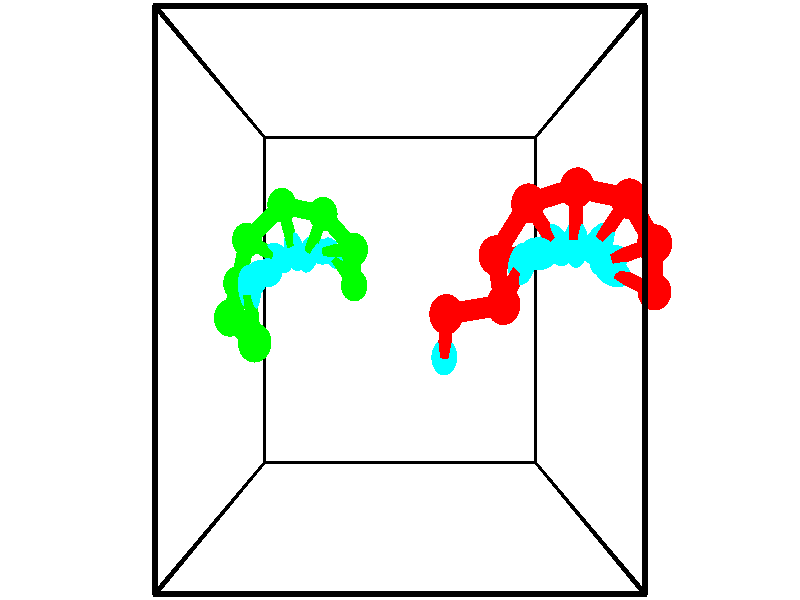 // switches for output
#declare DRAW_BASES = 1; // possible values are 0, 1; only relevant for DNA ribbons
#declare DRAW_BASES_TYPE = 3; // possible values are 1, 2, 3; only relevant for DNA ribbons
#declare DRAW_FOG = 0; // set to 1 to enable fog

#include "colors.inc"

#include "transforms.inc"
background { rgb <1, 1, 1>}

#default {
   normal{
       ripples 0.25
       frequency 0.20
       turbulence 0.2
       lambda 5
   }
	finish {
		phong 0.1
		phong_size 40.
	}
}

// original window dimensions: 1024x640


// camera settings

camera {
	sky <-0, 1, 0>
	up <-0, 1, 0>
	right 1.6 * <1, 0, 0>
	location <2.5, 2.5, 11.1562>
	look_at <2.5, 2.5, 2.5>
	direction <0, 0, -8.6562>
	angle 67.0682
}


# declare cpy_camera_pos = <2.5, 2.5, 11.1562>;
# if (DRAW_FOG = 1)
fog {
	fog_type 2
	up vnormalize(cpy_camera_pos)
	color rgbt<1,1,1,0.3>
	distance 1e-5
	fog_alt 3e-3
	fog_offset 4
}
# end


// LIGHTS

# declare lum = 6;
global_settings {
	ambient_light rgb lum * <0.05, 0.05, 0.05>
	max_trace_level 15
}# declare cpy_direct_light_amount = 0.25;
light_source
{	1000 * <-1, -1, 1>,
	rgb lum * cpy_direct_light_amount
	parallel
}

light_source
{	1000 * <1, 1, -1>,
	rgb lum * cpy_direct_light_amount
	parallel
}

// strand 0

// nucleotide -1

// particle -1
sphere {
	<3.184387, 2.323793, 2.211533> 0.250000
	pigment { color rgbt <1,0,0,0> }
	no_shadow
}
cylinder {
	<3.185871, 1.999786, 1.976974>,  <3.186761, 1.805382, 1.836240>, 0.100000
	pigment { color rgbt <1,0,0,0> }
	no_shadow
}
cylinder {
	<3.185871, 1.999786, 1.976974>,  <3.184387, 2.323793, 2.211533>, 0.100000
	pigment { color rgbt <1,0,0,0> }
	no_shadow
}

// particle -1
sphere {
	<3.185871, 1.999786, 1.976974> 0.100000
	pigment { color rgbt <1,0,0,0> }
	no_shadow
}
sphere {
	0, 1
	scale<0.080000,0.200000,0.300000>
	matrix <-0.089362, -0.584322, 0.806587,
		-0.995992, 0.049409, -0.074552,
		0.003709, -0.810016, -0.586396,
		3.186984, 1.756781, 1.801056>
	pigment { color rgbt <0,1,1,0> }
	no_shadow
}
cylinder {
	<4.031669, 2.440012, 2.201641>,  <3.184387, 2.323793, 2.211533>, 0.130000
	pigment { color rgbt <1,0,0,0> }
	no_shadow
}

// nucleotide -1

// particle -1
sphere {
	<4.031669, 2.440012, 2.201641> 0.250000
	pigment { color rgbt <1,0,0,0> }
	no_shadow
}
cylinder {
	<4.130939, 2.712875, 2.476761>,  <4.190502, 2.876593, 2.641833>, 0.100000
	pigment { color rgbt <1,0,0,0> }
	no_shadow
}
cylinder {
	<4.130939, 2.712875, 2.476761>,  <4.031669, 2.440012, 2.201641>, 0.100000
	pigment { color rgbt <1,0,0,0> }
	no_shadow
}

// particle -1
sphere {
	<4.130939, 2.712875, 2.476761> 0.100000
	pigment { color rgbt <1,0,0,0> }
	no_shadow
}
sphere {
	0, 1
	scale<0.080000,0.200000,0.300000>
	matrix <0.717860, 0.347236, -0.603411,
		-0.650451, 0.643496, -0.403518,
		0.248176, 0.682159, 0.687800,
		4.205392, 2.917523, 2.683101>
	pigment { color rgbt <0,1,1,0> }
	no_shadow
}
cylinder {
	<3.940539, 3.062945, 2.026819>,  <4.031669, 2.440012, 2.201641>, 0.130000
	pigment { color rgbt <1,0,0,0> }
	no_shadow
}

// nucleotide -1

// particle -1
sphere {
	<3.940539, 3.062945, 2.026819> 0.250000
	pigment { color rgbt <1,0,0,0> }
	no_shadow
}
cylinder {
	<4.248379, 3.057175, 2.282166>,  <4.433083, 3.053712, 2.435373>, 0.100000
	pigment { color rgbt <1,0,0,0> }
	no_shadow
}
cylinder {
	<4.248379, 3.057175, 2.282166>,  <3.940539, 3.062945, 2.026819>, 0.100000
	pigment { color rgbt <1,0,0,0> }
	no_shadow
}

// particle -1
sphere {
	<4.248379, 3.057175, 2.282166> 0.100000
	pigment { color rgbt <1,0,0,0> }
	no_shadow
}
sphere {
	0, 1
	scale<0.080000,0.200000,0.300000>
	matrix <0.622019, 0.242807, -0.744404,
		-0.144260, 0.969967, 0.195838,
		0.769598, -0.014427, 0.638365,
		4.479258, 3.052847, 2.473675>
	pigment { color rgbt <0,1,1,0> }
	no_shadow
}
cylinder {
	<4.445763, 3.725780, 1.969937>,  <3.940539, 3.062945, 2.026819>, 0.130000
	pigment { color rgbt <1,0,0,0> }
	no_shadow
}

// nucleotide -1

// particle -1
sphere {
	<4.445763, 3.725780, 1.969937> 0.250000
	pigment { color rgbt <1,0,0,0> }
	no_shadow
}
cylinder {
	<4.653996, 3.414566, 2.110596>,  <4.778935, 3.227837, 2.194991>, 0.100000
	pigment { color rgbt <1,0,0,0> }
	no_shadow
}
cylinder {
	<4.653996, 3.414566, 2.110596>,  <4.445763, 3.725780, 1.969937>, 0.100000
	pigment { color rgbt <1,0,0,0> }
	no_shadow
}

// particle -1
sphere {
	<4.653996, 3.414566, 2.110596> 0.100000
	pigment { color rgbt <1,0,0,0> }
	no_shadow
}
sphere {
	0, 1
	scale<0.080000,0.200000,0.300000>
	matrix <0.625236, 0.066911, -0.777562,
		0.581442, 0.624646, 0.521289,
		0.520581, -0.778036, 0.351646,
		4.810170, 3.181155, 2.216089>
	pigment { color rgbt <0,1,1,0> }
	no_shadow
}
cylinder {
	<5.137640, 3.895137, 2.149308>,  <4.445763, 3.725780, 1.969937>, 0.130000
	pigment { color rgbt <1,0,0,0> }
	no_shadow
}

// nucleotide -1

// particle -1
sphere {
	<5.137640, 3.895137, 2.149308> 0.250000
	pigment { color rgbt <1,0,0,0> }
	no_shadow
}
cylinder {
	<5.148045, 3.500534, 2.084656>,  <5.154287, 3.263772, 2.045864>, 0.100000
	pigment { color rgbt <1,0,0,0> }
	no_shadow
}
cylinder {
	<5.148045, 3.500534, 2.084656>,  <5.137640, 3.895137, 2.149308>, 0.100000
	pigment { color rgbt <1,0,0,0> }
	no_shadow
}

// particle -1
sphere {
	<5.148045, 3.500534, 2.084656> 0.100000
	pigment { color rgbt <1,0,0,0> }
	no_shadow
}
sphere {
	0, 1
	scale<0.080000,0.200000,0.300000>
	matrix <0.703929, 0.132878, -0.697731,
		0.709794, -0.095628, 0.697888,
		0.026011, -0.986508, -0.161632,
		5.155848, 3.204581, 2.036166>
	pigment { color rgbt <0,1,1,0> }
	no_shadow
}
cylinder {
	<5.929129, 3.767156, 2.098776>,  <5.137640, 3.895137, 2.149308>, 0.130000
	pigment { color rgbt <1,0,0,0> }
	no_shadow
}

// nucleotide -1

// particle -1
sphere {
	<5.929129, 3.767156, 2.098776> 0.250000
	pigment { color rgbt <1,0,0,0> }
	no_shadow
}
cylinder {
	<5.718121, 3.459320, 1.954857>,  <5.591516, 3.274619, 1.868505>, 0.100000
	pigment { color rgbt <1,0,0,0> }
	no_shadow
}
cylinder {
	<5.718121, 3.459320, 1.954857>,  <5.929129, 3.767156, 2.098776>, 0.100000
	pigment { color rgbt <1,0,0,0> }
	no_shadow
}

// particle -1
sphere {
	<5.718121, 3.459320, 1.954857> 0.100000
	pigment { color rgbt <1,0,0,0> }
	no_shadow
}
sphere {
	0, 1
	scale<0.080000,0.200000,0.300000>
	matrix <0.621484, -0.060839, -0.781061,
		0.579207, -0.635634, 0.510381,
		-0.527520, -0.769590, -0.359797,
		5.559865, 3.228443, 1.846918>
	pigment { color rgbt <0,1,1,0> }
	no_shadow
}
cylinder {
	<6.389293, 3.212816, 1.923136>,  <5.929129, 3.767156, 2.098776>, 0.130000
	pigment { color rgbt <1,0,0,0> }
	no_shadow
}

// nucleotide -1

// particle -1
sphere {
	<6.389293, 3.212816, 1.923136> 0.250000
	pigment { color rgbt <1,0,0,0> }
	no_shadow
}
cylinder {
	<6.064106, 3.101959, 1.718285>,  <5.868994, 3.035445, 1.595374>, 0.100000
	pigment { color rgbt <1,0,0,0> }
	no_shadow
}
cylinder {
	<6.064106, 3.101959, 1.718285>,  <6.389293, 3.212816, 1.923136>, 0.100000
	pigment { color rgbt <1,0,0,0> }
	no_shadow
}

// particle -1
sphere {
	<6.064106, 3.101959, 1.718285> 0.100000
	pigment { color rgbt <1,0,0,0> }
	no_shadow
}
sphere {
	0, 1
	scale<0.080000,0.200000,0.300000>
	matrix <0.542684, -0.041714, -0.838901,
		0.211133, -0.959923, 0.184313,
		-0.812968, -0.277143, -0.512127,
		5.820215, 3.018816, 1.564646>
	pigment { color rgbt <0,1,1,0> }
	no_shadow
}
cylinder {
	<6.595949, 2.609595, 1.436124>,  <6.389293, 3.212816, 1.923136>, 0.130000
	pigment { color rgbt <1,0,0,0> }
	no_shadow
}

// nucleotide -1

// particle -1
sphere {
	<6.595949, 2.609595, 1.436124> 0.250000
	pigment { color rgbt <1,0,0,0> }
	no_shadow
}
cylinder {
	<6.256725, 2.770905, 1.298622>,  <6.053191, 2.867690, 1.216121>, 0.100000
	pigment { color rgbt <1,0,0,0> }
	no_shadow
}
cylinder {
	<6.256725, 2.770905, 1.298622>,  <6.595949, 2.609595, 1.436124>, 0.100000
	pigment { color rgbt <1,0,0,0> }
	no_shadow
}

// particle -1
sphere {
	<6.256725, 2.770905, 1.298622> 0.100000
	pigment { color rgbt <1,0,0,0> }
	no_shadow
}
sphere {
	0, 1
	scale<0.080000,0.200000,0.300000>
	matrix <0.427181, 0.136440, -0.893812,
		-0.313550, -0.904850, -0.287980,
		-0.848058, 0.403274, -0.343754,
		6.002308, 2.891887, 1.195496>
	pigment { color rgbt <0,1,1,0> }
	no_shadow
}
// strand 1

// nucleotide -1

// particle -1
sphere {
	<1.633855, 2.727811, -0.255833> 0.250000
	pigment { color rgbt <0,1,0,0> }
	no_shadow
}
cylinder {
	<1.388340, 3.024307, -0.364517>,  <1.241031, 3.202205, -0.429728>, 0.100000
	pigment { color rgbt <0,1,0,0> }
	no_shadow
}
cylinder {
	<1.388340, 3.024307, -0.364517>,  <1.633855, 2.727811, -0.255833>, 0.100000
	pigment { color rgbt <0,1,0,0> }
	no_shadow
}

// particle -1
sphere {
	<1.388340, 3.024307, -0.364517> 0.100000
	pigment { color rgbt <0,1,0,0> }
	no_shadow
}
sphere {
	0, 1
	scale<0.080000,0.200000,0.300000>
	matrix <-0.552606, -0.157591, 0.818408,
		0.563818, 0.652478, 0.506342,
		-0.613787, 0.741241, -0.271711,
		1.204204, 3.246680, -0.446030>
	pigment { color rgbt <0,1,1,0> }
	no_shadow
}
cylinder {
	<1.673558, 3.254597, 0.298844>,  <1.633855, 2.727811, -0.255833>, 0.130000
	pigment { color rgbt <0,1,0,0> }
	no_shadow
}

// nucleotide -1

// particle -1
sphere {
	<1.673558, 3.254597, 0.298844> 0.250000
	pigment { color rgbt <0,1,0,0> }
	no_shadow
}
cylinder {
	<1.325996, 3.250641, 0.100891>,  <1.117459, 3.248267, -0.017880>, 0.100000
	pigment { color rgbt <0,1,0,0> }
	no_shadow
}
cylinder {
	<1.325996, 3.250641, 0.100891>,  <1.673558, 3.254597, 0.298844>, 0.100000
	pigment { color rgbt <0,1,0,0> }
	no_shadow
}

// particle -1
sphere {
	<1.325996, 3.250641, 0.100891> 0.100000
	pigment { color rgbt <0,1,0,0> }
	no_shadow
}
sphere {
	0, 1
	scale<0.080000,0.200000,0.300000>
	matrix <-0.491247, -0.105322, 0.864629,
		-0.060674, 0.994389, 0.086655,
		-0.868904, -0.009892, -0.494881,
		1.065325, 3.247674, -0.047573>
	pigment { color rgbt <0,1,1,0> }
	no_shadow
}
cylinder {
	<1.150778, 3.757861, 0.549150>,  <1.673558, 3.254597, 0.298844>, 0.130000
	pigment { color rgbt <0,1,0,0> }
	no_shadow
}

// nucleotide -1

// particle -1
sphere {
	<1.150778, 3.757861, 0.549150> 0.250000
	pigment { color rgbt <0,1,0,0> }
	no_shadow
}
cylinder {
	<0.980598, 3.430511, 0.394615>,  <0.878491, 3.234102, 0.301895>, 0.100000
	pigment { color rgbt <0,1,0,0> }
	no_shadow
}
cylinder {
	<0.980598, 3.430511, 0.394615>,  <1.150778, 3.757861, 0.549150>, 0.100000
	pigment { color rgbt <0,1,0,0> }
	no_shadow
}

// particle -1
sphere {
	<0.980598, 3.430511, 0.394615> 0.100000
	pigment { color rgbt <0,1,0,0> }
	no_shadow
}
sphere {
	0, 1
	scale<0.080000,0.200000,0.300000>
	matrix <-0.489180, -0.151193, 0.858978,
		-0.761377, 0.554440, -0.336008,
		-0.425449, -0.818375, -0.386336,
		0.852964, 3.184999, 0.278714>
	pigment { color rgbt <0,1,1,0> }
	no_shadow
}
cylinder {
	<0.444413, 3.876490, 0.636702>,  <1.150778, 3.757861, 0.549150>, 0.130000
	pigment { color rgbt <0,1,0,0> }
	no_shadow
}

// nucleotide -1

// particle -1
sphere {
	<0.444413, 3.876490, 0.636702> 0.250000
	pigment { color rgbt <0,1,0,0> }
	no_shadow
}
cylinder {
	<0.567524, 3.496002, 0.645233>,  <0.641391, 3.267710, 0.650352>, 0.100000
	pigment { color rgbt <0,1,0,0> }
	no_shadow
}
cylinder {
	<0.567524, 3.496002, 0.645233>,  <0.444413, 3.876490, 0.636702>, 0.100000
	pigment { color rgbt <0,1,0,0> }
	no_shadow
}

// particle -1
sphere {
	<0.567524, 3.496002, 0.645233> 0.100000
	pigment { color rgbt <0,1,0,0> }
	no_shadow
}
sphere {
	0, 1
	scale<0.080000,0.200000,0.300000>
	matrix <-0.417219, -0.114782, 0.901528,
		-0.855103, -0.286369, -0.432194,
		0.307778, -0.951219, 0.021328,
		0.659857, 3.210636, 0.651632>
	pigment { color rgbt <0,1,1,0> }
	no_shadow
}
cylinder {
	<-0.149954, 3.365290, 0.698543>,  <0.444413, 3.876490, 0.636702>, 0.130000
	pigment { color rgbt <0,1,0,0> }
	no_shadow
}

// nucleotide -1

// particle -1
sphere {
	<-0.149954, 3.365290, 0.698543> 0.250000
	pigment { color rgbt <0,1,0,0> }
	no_shadow
}
cylinder {
	<0.188301, 3.208954, 0.843948>,  <0.391254, 3.115152, 0.931192>, 0.100000
	pigment { color rgbt <0,1,0,0> }
	no_shadow
}
cylinder {
	<0.188301, 3.208954, 0.843948>,  <-0.149954, 3.365290, 0.698543>, 0.100000
	pigment { color rgbt <0,1,0,0> }
	no_shadow
}

// particle -1
sphere {
	<0.188301, 3.208954, 0.843948> 0.100000
	pigment { color rgbt <0,1,0,0> }
	no_shadow
}
sphere {
	0, 1
	scale<0.080000,0.200000,0.300000>
	matrix <-0.463639, -0.200438, 0.863055,
		-0.264455, -0.898370, -0.350707,
		0.845637, -0.390841, 0.363512,
		0.441992, 3.091702, 0.953002>
	pigment { color rgbt <0,1,1,0> }
	no_shadow
}
cylinder {
	<-0.252527, 2.736270, 0.870949>,  <-0.149954, 3.365290, 0.698543>, 0.130000
	pigment { color rgbt <0,1,0,0> }
	no_shadow
}

// nucleotide -1

// particle -1
sphere {
	<-0.252527, 2.736270, 0.870949> 0.250000
	pigment { color rgbt <0,1,0,0> }
	no_shadow
}
cylinder {
	<0.078758, 2.813583, 1.081360>,  <0.277529, 2.859972, 1.207606>, 0.100000
	pigment { color rgbt <0,1,0,0> }
	no_shadow
}
cylinder {
	<0.078758, 2.813583, 1.081360>,  <-0.252527, 2.736270, 0.870949>, 0.100000
	pigment { color rgbt <0,1,0,0> }
	no_shadow
}

// particle -1
sphere {
	<0.078758, 2.813583, 1.081360> 0.100000
	pigment { color rgbt <0,1,0,0> }
	no_shadow
}
sphere {
	0, 1
	scale<0.080000,0.200000,0.300000>
	matrix <-0.436538, -0.366093, 0.821834,
		0.351423, -0.910284, -0.218827,
		0.828213, 0.193285, 0.526027,
		0.327222, 2.871569, 1.239168>
	pigment { color rgbt <0,1,1,0> }
	no_shadow
}
cylinder {
	<-0.230689, 2.259920, 1.454531>,  <-0.252527, 2.736270, 0.870949>, 0.130000
	pigment { color rgbt <0,1,0,0> }
	no_shadow
}

// nucleotide -1

// particle -1
sphere {
	<-0.230689, 2.259920, 1.454531> 0.250000
	pigment { color rgbt <0,1,0,0> }
	no_shadow
}
cylinder {
	<0.020481, 2.547318, 1.574181>,  <0.171183, 2.719756, 1.645970>, 0.100000
	pigment { color rgbt <0,1,0,0> }
	no_shadow
}
cylinder {
	<0.020481, 2.547318, 1.574181>,  <-0.230689, 2.259920, 1.454531>, 0.100000
	pigment { color rgbt <0,1,0,0> }
	no_shadow
}

// particle -1
sphere {
	<0.020481, 2.547318, 1.574181> 0.100000
	pigment { color rgbt <0,1,0,0> }
	no_shadow
}
sphere {
	0, 1
	scale<0.080000,0.200000,0.300000>
	matrix <-0.253554, -0.174515, 0.951449,
		0.735812, -0.673284, 0.072594,
		0.627926, 0.718494, 0.299124,
		0.208859, 2.762866, 1.663918>
	pigment { color rgbt <0,1,1,0> }
	no_shadow
}
cylinder {
	<0.273340, 1.951993, 1.898389>,  <-0.230689, 2.259920, 1.454531>, 0.130000
	pigment { color rgbt <0,1,0,0> }
	no_shadow
}

// nucleotide -1

// particle -1
sphere {
	<0.273340, 1.951993, 1.898389> 0.250000
	pigment { color rgbt <0,1,0,0> }
	no_shadow
}
cylinder {
	<0.241604, 2.345032, 1.965569>,  <0.222562, 2.580855, 2.005877>, 0.100000
	pigment { color rgbt <0,1,0,0> }
	no_shadow
}
cylinder {
	<0.241604, 2.345032, 1.965569>,  <0.273340, 1.951993, 1.898389>, 0.100000
	pigment { color rgbt <0,1,0,0> }
	no_shadow
}

// particle -1
sphere {
	<0.241604, 2.345032, 1.965569> 0.100000
	pigment { color rgbt <0,1,0,0> }
	no_shadow
}
sphere {
	0, 1
	scale<0.080000,0.200000,0.300000>
	matrix <-0.401312, -0.185709, 0.896917,
		0.912499, 0.003761, 0.409062,
		-0.079340, 0.982597, 0.167950,
		0.217802, 2.639811, 2.015954>
	pigment { color rgbt <0,1,1,0> }
	no_shadow
}
// box output
cylinder {
	<0.000000, 0.000000, 0.000000>,  <5.000000, 0.000000, 0.000000>, 0.025000
	pigment { color rgbt <0,0,0,0> }
	no_shadow
}
cylinder {
	<0.000000, 0.000000, 0.000000>,  <0.000000, 5.000000, 0.000000>, 0.025000
	pigment { color rgbt <0,0,0,0> }
	no_shadow
}
cylinder {
	<0.000000, 0.000000, 0.000000>,  <0.000000, 0.000000, 5.000000>, 0.025000
	pigment { color rgbt <0,0,0,0> }
	no_shadow
}
cylinder {
	<5.000000, 5.000000, 5.000000>,  <0.000000, 5.000000, 5.000000>, 0.025000
	pigment { color rgbt <0,0,0,0> }
	no_shadow
}
cylinder {
	<5.000000, 5.000000, 5.000000>,  <5.000000, 0.000000, 5.000000>, 0.025000
	pigment { color rgbt <0,0,0,0> }
	no_shadow
}
cylinder {
	<5.000000, 5.000000, 5.000000>,  <5.000000, 5.000000, 0.000000>, 0.025000
	pigment { color rgbt <0,0,0,0> }
	no_shadow
}
cylinder {
	<0.000000, 0.000000, 5.000000>,  <0.000000, 5.000000, 5.000000>, 0.025000
	pigment { color rgbt <0,0,0,0> }
	no_shadow
}
cylinder {
	<0.000000, 0.000000, 5.000000>,  <5.000000, 0.000000, 5.000000>, 0.025000
	pigment { color rgbt <0,0,0,0> }
	no_shadow
}
cylinder {
	<5.000000, 5.000000, 0.000000>,  <0.000000, 5.000000, 0.000000>, 0.025000
	pigment { color rgbt <0,0,0,0> }
	no_shadow
}
cylinder {
	<5.000000, 5.000000, 0.000000>,  <5.000000, 0.000000, 0.000000>, 0.025000
	pigment { color rgbt <0,0,0,0> }
	no_shadow
}
cylinder {
	<5.000000, 0.000000, 5.000000>,  <5.000000, 0.000000, 0.000000>, 0.025000
	pigment { color rgbt <0,0,0,0> }
	no_shadow
}
cylinder {
	<0.000000, 5.000000, 0.000000>,  <0.000000, 5.000000, 5.000000>, 0.025000
	pigment { color rgbt <0,0,0,0> }
	no_shadow
}
// end of box output
